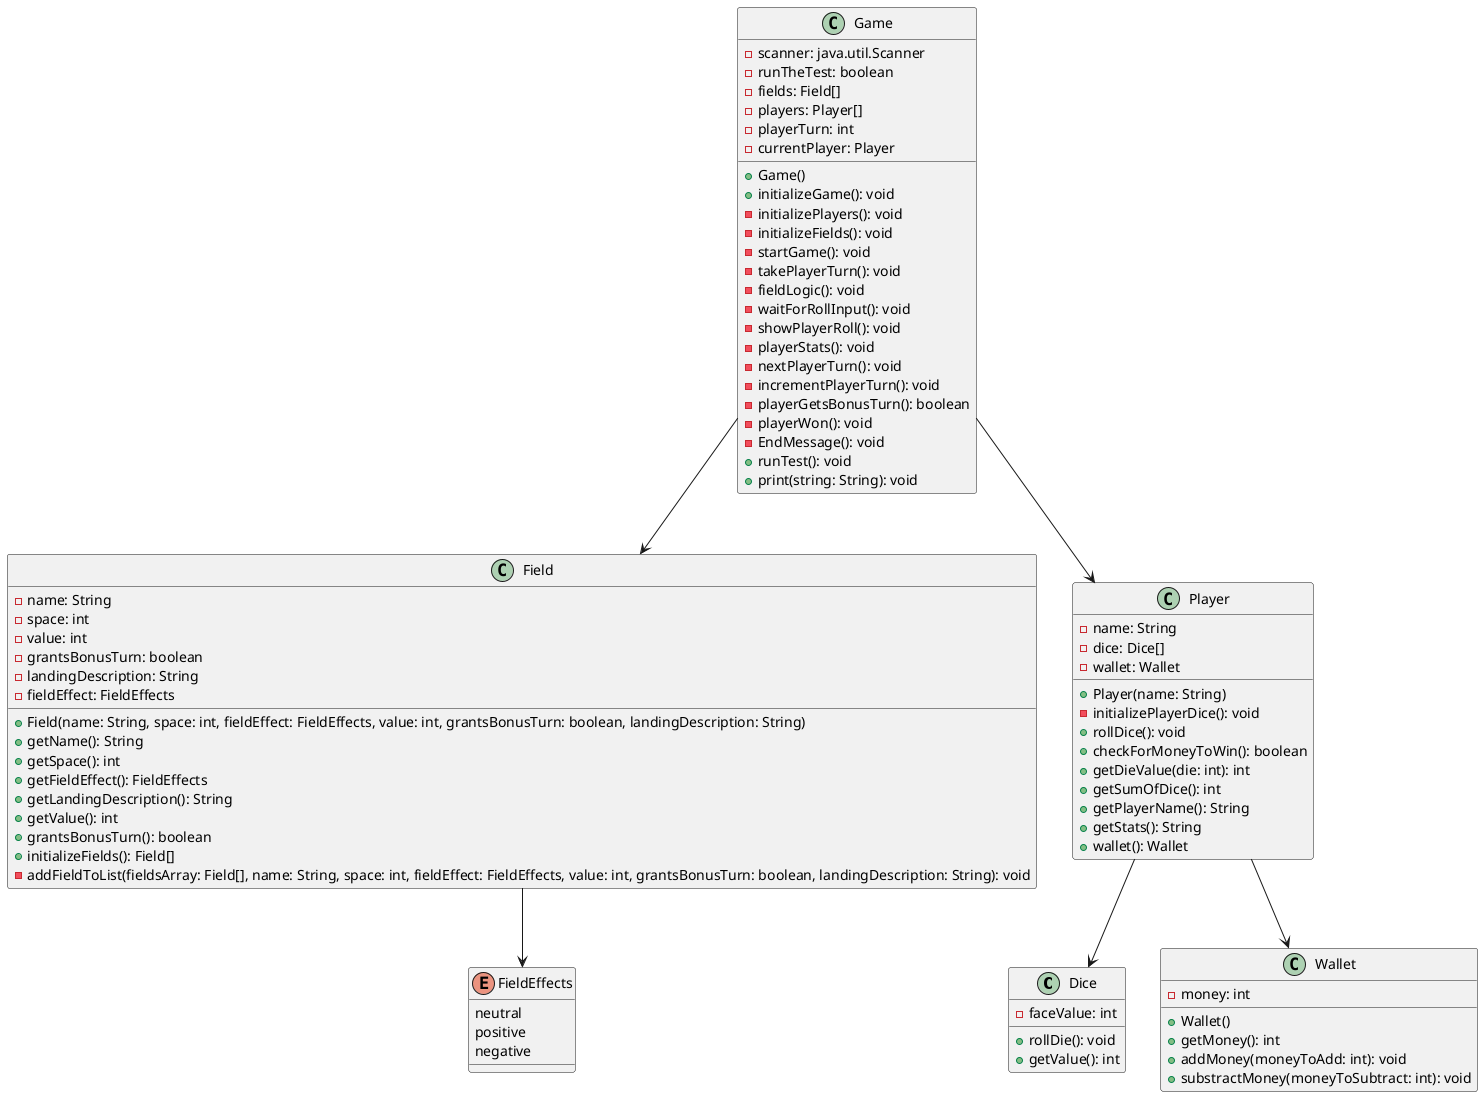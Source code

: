 @startuml
class Dice {
  -faceValue: int
  +rollDie(): void
  +getValue(): int
}

class Field {
  -name: String
  -space: int
  -value: int
  -grantsBonusTurn: boolean
  -landingDescription: String
  -fieldEffect: FieldEffects
  +Field(name: String, space: int, fieldEffect: FieldEffects, value: int, grantsBonusTurn: boolean, landingDescription: String)
  +getName(): String
  +getSpace(): int
  +getFieldEffect(): FieldEffects
  +getLandingDescription(): String
  +getValue(): int
  +grantsBonusTurn(): boolean
  +initializeFields(): Field[]
  -addFieldToList(fieldsArray: Field[], name: String, space: int, fieldEffect: FieldEffects, value: int, grantsBonusTurn: boolean, landingDescription: String): void
}

enum FieldEffects {
  neutral
  positive
  negative
}

class Game {
  -scanner: java.util.Scanner
  -runTheTest: boolean
  -fields: Field[]
  -players: Player[]
  -playerTurn: int
  -currentPlayer: Player
  +Game()
  +initializeGame(): void
  -initializePlayers(): void
  -initializeFields(): void
  -startGame(): void
  -takePlayerTurn(): void
  -fieldLogic(): void
  -waitForRollInput(): void
  -showPlayerRoll(): void
  -playerStats(): void
  -nextPlayerTurn(): void
  -incrementPlayerTurn(): void
  -playerGetsBonusTurn(): boolean
  -playerWon(): void
  -EndMessage(): void
  +runTest(): void
  +print(string: String): void
}

class Player {
  -name: String
  -dice: Dice[]
  -wallet: Wallet
  +Player(name: String)
  -initializePlayerDice(): void
  +rollDice(): void
  +checkForMoneyToWin(): boolean
  +getDieValue(die: int): int
  +getSumOfDice(): int
  +getPlayerName(): String
  +getStats(): String
  +wallet(): Wallet
}

class Wallet {
  -money: int
  +Wallet()
  +getMoney(): int
  +addMoney(moneyToAdd: int): void
  +substractMoney(moneyToSubtract: int): void
}

Game --> Field
Game --> Player
Player --> Dice
Player --> Wallet
Field --> FieldEffects

@enduml
